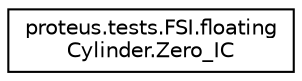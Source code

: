 digraph "Graphical Class Hierarchy"
{
 // LATEX_PDF_SIZE
  edge [fontname="Helvetica",fontsize="10",labelfontname="Helvetica",labelfontsize="10"];
  node [fontname="Helvetica",fontsize="10",shape=record];
  rankdir="LR";
  Node0 [label="proteus.tests.FSI.floating\lCylinder.Zero_IC",height=0.2,width=0.4,color="black", fillcolor="white", style="filled",URL="$d4/d4a/classproteus_1_1tests_1_1FSI_1_1floatingCylinder_1_1Zero__IC.html",tooltip=" "];
}
